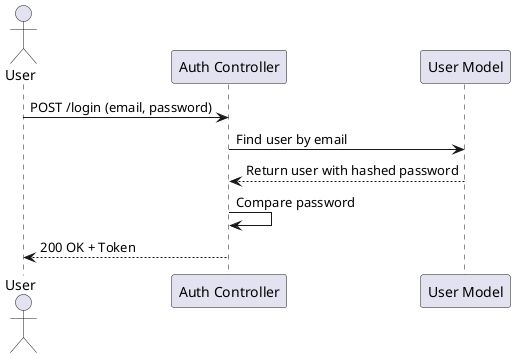 @startuml
actor User
participant "Auth Controller" as Auth
participant "User Model" as DB

User -> Auth : POST /login (email, password)
Auth -> DB : Find user by email
DB --> Auth : Return user with hashed password
Auth -> Auth : Compare password
Auth --> User : 200 OK + Token
@enduml
